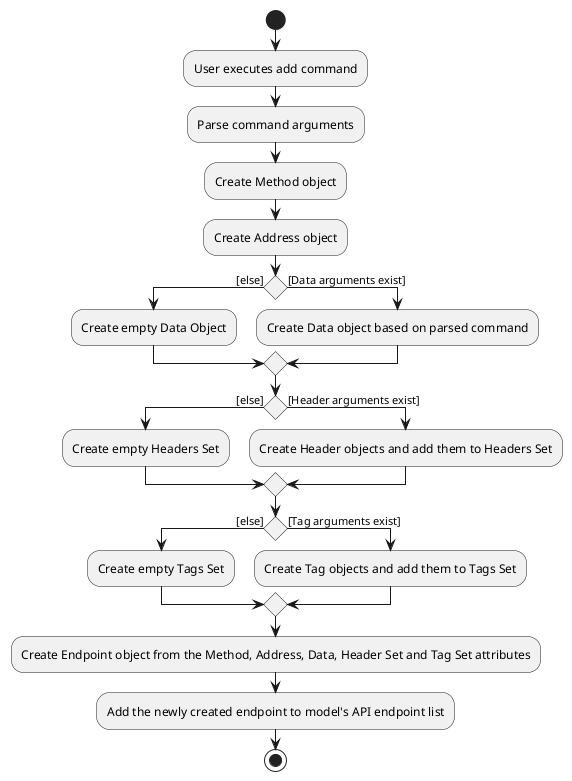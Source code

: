 @startuml
start
:User executes add command;
:Parse command arguments;
:Create Method object;
:Create Address object;

if () then ([else])
    :Create empty Data Object;
else ([Data arguments exist])
    :Create Data object based on parsed command;
endif

if () then ([else])
:Create empty Headers Set;
else ([Header arguments exist])
:Create Header objects and add them to Headers Set;
endif

if () then ([else])
:Create empty Tags Set;
else ([Tag arguments exist])
:Create Tag objects and add them to Tags Set;
endif

:Create Endpoint object from the Method, Address, Data, Header Set and Tag Set attributes;


:Add the newly created endpoint to model's API endpoint list;
stop
@enduml
